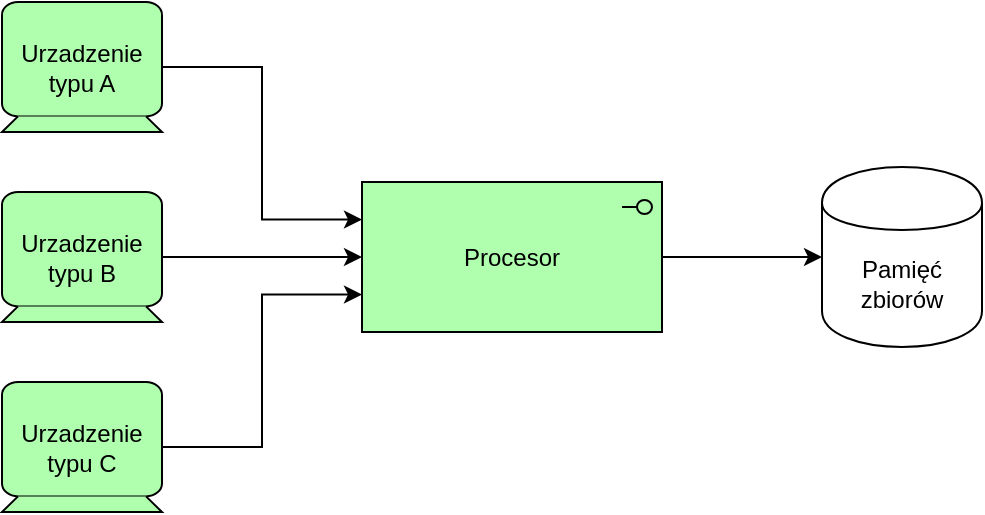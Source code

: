<mxfile version="12.1.0" type="device" pages="1"><diagram id="dm7iJ96hGhBBkLkFarDo" name="Page-1"><mxGraphModel dx="787" dy="499" grid="1" gridSize="10" guides="1" tooltips="1" connect="1" arrows="1" fold="1" page="1" pageScale="1" pageWidth="850" pageHeight="1100" math="0" shadow="0"><root><mxCell id="0"/><mxCell id="1" parent="0"/><mxCell id="gznB5IzxpjH5UmfvrAlY-8" style="edgeStyle=orthogonalEdgeStyle;rounded=0;orthogonalLoop=1;jettySize=auto;html=1;entryX=0;entryY=0.25;entryDx=0;entryDy=0;entryPerimeter=0;" edge="1" parent="1" source="gznB5IzxpjH5UmfvrAlY-1" target="gznB5IzxpjH5UmfvrAlY-4"><mxGeometry relative="1" as="geometry"/></mxCell><mxCell id="gznB5IzxpjH5UmfvrAlY-1" value="Urzadzenie typu A" style="html=1;outlineConnect=0;whiteSpace=wrap;fillColor=#AFFFAF;strokeColor=#000000;shape=mxgraph.archimate3.device;" vertex="1" parent="1"><mxGeometry x="60" y="40" width="80" height="65" as="geometry"/></mxCell><mxCell id="gznB5IzxpjH5UmfvrAlY-9" style="edgeStyle=orthogonalEdgeStyle;rounded=0;orthogonalLoop=1;jettySize=auto;html=1;entryX=0;entryY=0.5;entryDx=0;entryDy=0;entryPerimeter=0;" edge="1" parent="1" source="gznB5IzxpjH5UmfvrAlY-2" target="gznB5IzxpjH5UmfvrAlY-4"><mxGeometry relative="1" as="geometry"/></mxCell><mxCell id="gznB5IzxpjH5UmfvrAlY-2" value="&lt;span style=&quot;white-space: normal&quot;&gt;Urzadzenie typu B&lt;/span&gt;" style="html=1;outlineConnect=0;whiteSpace=wrap;fillColor=#AFFFAF;strokeColor=#000000;shape=mxgraph.archimate3.device;" vertex="1" parent="1"><mxGeometry x="60" y="135" width="80" height="65" as="geometry"/></mxCell><mxCell id="gznB5IzxpjH5UmfvrAlY-10" style="edgeStyle=orthogonalEdgeStyle;rounded=0;orthogonalLoop=1;jettySize=auto;html=1;entryX=0;entryY=0.75;entryDx=0;entryDy=0;entryPerimeter=0;" edge="1" parent="1" source="gznB5IzxpjH5UmfvrAlY-3" target="gznB5IzxpjH5UmfvrAlY-4"><mxGeometry relative="1" as="geometry"/></mxCell><mxCell id="gznB5IzxpjH5UmfvrAlY-3" value="&lt;span style=&quot;white-space: normal&quot;&gt;Urzadzenie typu C&lt;/span&gt;" style="html=1;outlineConnect=0;whiteSpace=wrap;fillColor=#AFFFAF;strokeColor=#000000;shape=mxgraph.archimate3.device;" vertex="1" parent="1"><mxGeometry x="60" y="230" width="80" height="65" as="geometry"/></mxCell><mxCell id="gznB5IzxpjH5UmfvrAlY-11" style="edgeStyle=orthogonalEdgeStyle;rounded=0;orthogonalLoop=1;jettySize=auto;html=1;entryX=0;entryY=0.5;entryDx=0;entryDy=0;" edge="1" parent="1" source="gznB5IzxpjH5UmfvrAlY-4" target="gznB5IzxpjH5UmfvrAlY-7"><mxGeometry relative="1" as="geometry"/></mxCell><mxCell id="gznB5IzxpjH5UmfvrAlY-4" value="Procesor" style="html=1;outlineConnect=0;whiteSpace=wrap;fillColor=#AFFFAF;strokeColor=#000000;shape=mxgraph.archimate3.application;appType=interface;archiType=square;" vertex="1" parent="1"><mxGeometry x="240" y="130" width="150" height="75" as="geometry"/></mxCell><mxCell id="gznB5IzxpjH5UmfvrAlY-7" value="Pamięć zbiorów" style="shape=cylinder;whiteSpace=wrap;html=1;boundedLbl=1;backgroundOutline=1;" vertex="1" parent="1"><mxGeometry x="470" y="122.5" width="80" height="90" as="geometry"/></mxCell></root></mxGraphModel></diagram></mxfile>